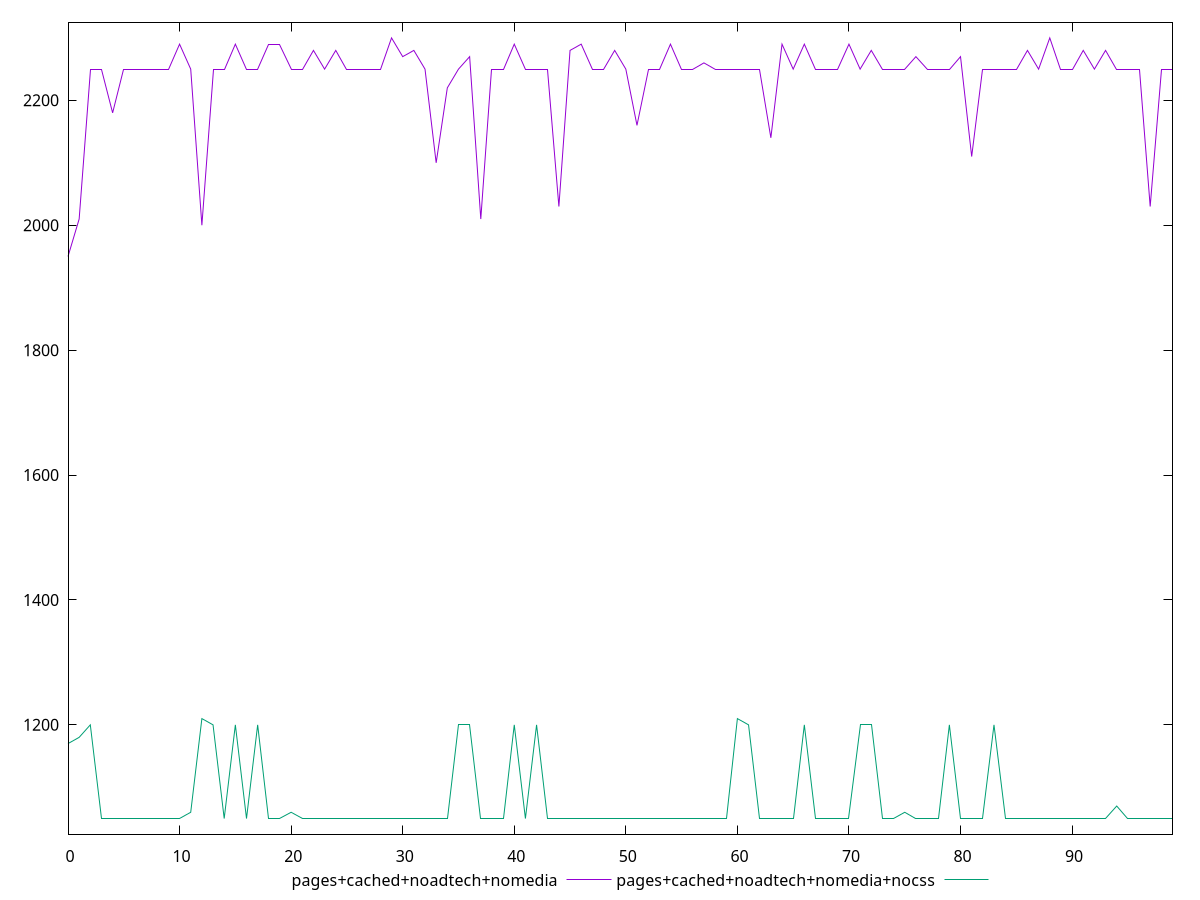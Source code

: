 reset

$pagesCachedNoadtechNomedia <<EOF
0 1950
1 2010
2 2250
3 2250
4 2180
5 2250
6 2250
7 2250
8 2250
9 2250
10 2290
11 2250
12 2000
13 2250
14 2250
15 2290
16 2250
17 2250
18 2290
19 2290
20 2250
21 2250
22 2280
23 2250
24 2280
25 2250
26 2250
27 2250
28 2250
29 2300
30 2270
31 2280
32 2250
33 2100
34 2220
35 2250
36 2270
37 2010
38 2250
39 2250
40 2290
41 2250
42 2250
43 2250
44 2030
45 2280
46 2290
47 2250
48 2250
49 2280
50 2250
51 2160
52 2250
53 2250
54 2290
55 2250
56 2250
57 2260
58 2250
59 2250
60 2250
61 2250
62 2250
63 2140
64 2290
65 2250
66 2290
67 2250
68 2250
69 2250
70 2290
71 2250
72 2280
73 2250
74 2250
75 2250
76 2270
77 2250
78 2250
79 2250
80 2270
81 2110
82 2250
83 2250
84 2250
85 2250
86 2280
87 2250
88 2300
89 2250
90 2250
91 2280
92 2250
93 2280
94 2250
95 2250
96 2250
97 2030
98 2250
99 2250
EOF

$pagesCachedNoadtechNomediaNocss <<EOF
0 1170
1 1180
2 1200
3 1050
4 1050
5 1050
6 1050
7 1050
8 1050
9 1050
10 1050
11 1060
12 1210
13 1200
14 1050
15 1200
16 1050
17 1200
18 1050
19 1050
20 1060
21 1050
22 1050
23 1050
24 1050
25 1050
26 1050
27 1050
28 1050
29 1050
30 1050
31 1050
32 1050
33 1050
34 1050
35 1200
36 1200
37 1050
38 1050
39 1050
40 1200
41 1050
42 1200
43 1050
44 1050
45 1050
46 1050
47 1050
48 1050
49 1050
50 1050
51 1050
52 1050
53 1050
54 1050
55 1050
56 1050
57 1050
58 1050
59 1050
60 1210
61 1200
62 1050
63 1050
64 1050
65 1050
66 1200
67 1050
68 1050
69 1050
70 1050
71 1200
72 1200
73 1050
74 1050
75 1060
76 1050
77 1050
78 1050
79 1200
80 1050
81 1050
82 1050
83 1200
84 1050
85 1050
86 1050
87 1050
88 1050
89 1050
90 1050
91 1050
92 1050
93 1050
94 1070
95 1050
96 1050
97 1050
98 1050
99 1050
EOF

set key outside below
set xrange [0:99]
set yrange [1025:2325]
set trange [1025:2325]
set terminal svg size 640, 520 enhanced background rgb 'white'
set output "report_00019_2021-02-10T18-14-37.922Z//unused-javascript/comparison/line/3_vs_4.svg"

plot $pagesCachedNoadtechNomedia title "pages+cached+noadtech+nomedia" with line, \
     $pagesCachedNoadtechNomediaNocss title "pages+cached+noadtech+nomedia+nocss" with line

reset
